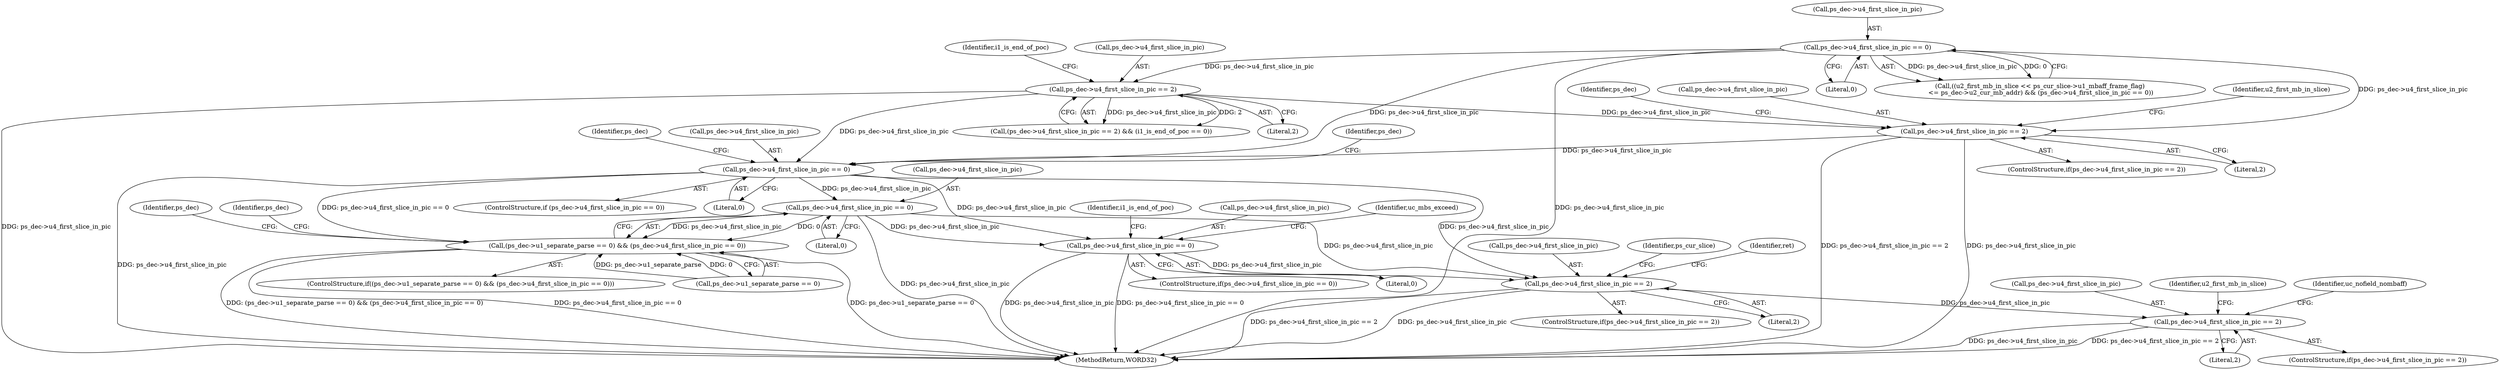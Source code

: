 digraph "0_Android_8b5fd8f24eba5dd19ab2f80ea11a9125aa882ae2@pointer" {
"1001163" [label="(Call,ps_dec->u4_first_slice_in_pic == 0)"];
"1001142" [label="(Call,ps_dec->u4_first_slice_in_pic == 0)"];
"1000761" [label="(Call,ps_dec->u4_first_slice_in_pic == 2)"];
"1000264" [label="(Call,ps_dec->u4_first_slice_in_pic == 0)"];
"1000891" [label="(Call,ps_dec->u4_first_slice_in_pic == 2)"];
"1001157" [label="(Call,(ps_dec->u1_separate_parse == 0) && (ps_dec->u4_first_slice_in_pic == 0))"];
"1001202" [label="(Call,ps_dec->u4_first_slice_in_pic == 0)"];
"1001365" [label="(Call,ps_dec->u4_first_slice_in_pic == 2)"];
"1001584" [label="(Call,ps_dec->u4_first_slice_in_pic == 2)"];
"1001201" [label="(ControlStructure,if(ps_dec->u4_first_slice_in_pic == 0))"];
"1002568" [label="(MethodReturn,WORD32)"];
"1001141" [label="(ControlStructure,if (ps_dec->u4_first_slice_in_pic == 0))"];
"1001212" [label="(Identifier,i1_is_end_of_poc)"];
"1000891" [label="(Call,ps_dec->u4_first_slice_in_pic == 2)"];
"1001585" [label="(Call,ps_dec->u4_first_slice_in_pic)"];
"1001206" [label="(Literal,0)"];
"1001142" [label="(Call,ps_dec->u4_first_slice_in_pic == 0)"];
"1001202" [label="(Call,ps_dec->u4_first_slice_in_pic == 0)"];
"1000767" [label="(Identifier,i1_is_end_of_poc)"];
"1001163" [label="(Call,ps_dec->u4_first_slice_in_pic == 0)"];
"1001160" [label="(Identifier,ps_dec)"];
"1001366" [label="(Call,ps_dec->u4_first_slice_in_pic)"];
"1000760" [label="(Call,(ps_dec->u4_first_slice_in_pic == 2) && (i1_is_end_of_poc == 0))"];
"1000761" [label="(Call,ps_dec->u4_first_slice_in_pic == 2)"];
"1000890" [label="(ControlStructure,if(ps_dec->u4_first_slice_in_pic == 2))"];
"1001167" [label="(Literal,0)"];
"1001365" [label="(Call,ps_dec->u4_first_slice_in_pic == 2)"];
"1001146" [label="(Literal,0)"];
"1001150" [label="(Identifier,ps_dec)"];
"1000970" [label="(Identifier,ps_dec)"];
"1001156" [label="(ControlStructure,if((ps_dec->u1_separate_parse == 0) && (ps_dec->u4_first_slice_in_pic == 0)))"];
"1001158" [label="(Call,ps_dec->u1_separate_parse == 0)"];
"1001436" [label="(Identifier,ps_cur_slice)"];
"1001372" [label="(Identifier,ret)"];
"1001203" [label="(Call,ps_dec->u4_first_slice_in_pic)"];
"1001208" [label="(Identifier,uc_mbs_exceed)"];
"1000264" [label="(Call,ps_dec->u4_first_slice_in_pic == 0)"];
"1000765" [label="(Literal,2)"];
"1000892" [label="(Call,ps_dec->u4_first_slice_in_pic)"];
"1001171" [label="(Identifier,ps_dec)"];
"1000895" [label="(Literal,2)"];
"1000265" [label="(Call,ps_dec->u4_first_slice_in_pic)"];
"1001364" [label="(ControlStructure,if(ps_dec->u4_first_slice_in_pic == 2))"];
"1001583" [label="(ControlStructure,if(ps_dec->u4_first_slice_in_pic == 2))"];
"1001175" [label="(Identifier,ps_dec)"];
"1001369" [label="(Literal,2)"];
"1001592" [label="(Identifier,u2_first_mb_in_slice)"];
"1001143" [label="(Call,ps_dec->u4_first_slice_in_pic)"];
"1000762" [label="(Call,ps_dec->u4_first_slice_in_pic)"];
"1000268" [label="(Literal,0)"];
"1001726" [label="(Identifier,uc_nofield_nombaff)"];
"1001588" [label="(Literal,2)"];
"1001157" [label="(Call,(ps_dec->u1_separate_parse == 0) && (ps_dec->u4_first_slice_in_pic == 0))"];
"1001584" [label="(Call,ps_dec->u4_first_slice_in_pic == 2)"];
"1000899" [label="(Identifier,u2_first_mb_in_slice)"];
"1001164" [label="(Call,ps_dec->u4_first_slice_in_pic)"];
"1000254" [label="(Call,((u2_first_mb_in_slice << ps_cur_slice->u1_mbaff_frame_flag)\n <= ps_dec->u2_cur_mb_addr) && (ps_dec->u4_first_slice_in_pic == 0))"];
"1001163" -> "1001157"  [label="AST: "];
"1001163" -> "1001167"  [label="CFG: "];
"1001164" -> "1001163"  [label="AST: "];
"1001167" -> "1001163"  [label="AST: "];
"1001157" -> "1001163"  [label="CFG: "];
"1001163" -> "1002568"  [label="DDG: ps_dec->u4_first_slice_in_pic"];
"1001163" -> "1001157"  [label="DDG: ps_dec->u4_first_slice_in_pic"];
"1001163" -> "1001157"  [label="DDG: 0"];
"1001142" -> "1001163"  [label="DDG: ps_dec->u4_first_slice_in_pic"];
"1001163" -> "1001202"  [label="DDG: ps_dec->u4_first_slice_in_pic"];
"1001163" -> "1001365"  [label="DDG: ps_dec->u4_first_slice_in_pic"];
"1001142" -> "1001141"  [label="AST: "];
"1001142" -> "1001146"  [label="CFG: "];
"1001143" -> "1001142"  [label="AST: "];
"1001146" -> "1001142"  [label="AST: "];
"1001150" -> "1001142"  [label="CFG: "];
"1001160" -> "1001142"  [label="CFG: "];
"1001142" -> "1002568"  [label="DDG: ps_dec->u4_first_slice_in_pic"];
"1000761" -> "1001142"  [label="DDG: ps_dec->u4_first_slice_in_pic"];
"1000891" -> "1001142"  [label="DDG: ps_dec->u4_first_slice_in_pic"];
"1000264" -> "1001142"  [label="DDG: ps_dec->u4_first_slice_in_pic"];
"1001142" -> "1001157"  [label="DDG: ps_dec->u4_first_slice_in_pic == 0"];
"1001142" -> "1001202"  [label="DDG: ps_dec->u4_first_slice_in_pic"];
"1001142" -> "1001365"  [label="DDG: ps_dec->u4_first_slice_in_pic"];
"1000761" -> "1000760"  [label="AST: "];
"1000761" -> "1000765"  [label="CFG: "];
"1000762" -> "1000761"  [label="AST: "];
"1000765" -> "1000761"  [label="AST: "];
"1000767" -> "1000761"  [label="CFG: "];
"1000760" -> "1000761"  [label="CFG: "];
"1000761" -> "1002568"  [label="DDG: ps_dec->u4_first_slice_in_pic"];
"1000761" -> "1000760"  [label="DDG: ps_dec->u4_first_slice_in_pic"];
"1000761" -> "1000760"  [label="DDG: 2"];
"1000264" -> "1000761"  [label="DDG: ps_dec->u4_first_slice_in_pic"];
"1000761" -> "1000891"  [label="DDG: ps_dec->u4_first_slice_in_pic"];
"1000264" -> "1000254"  [label="AST: "];
"1000264" -> "1000268"  [label="CFG: "];
"1000265" -> "1000264"  [label="AST: "];
"1000268" -> "1000264"  [label="AST: "];
"1000254" -> "1000264"  [label="CFG: "];
"1000264" -> "1002568"  [label="DDG: ps_dec->u4_first_slice_in_pic"];
"1000264" -> "1000254"  [label="DDG: ps_dec->u4_first_slice_in_pic"];
"1000264" -> "1000254"  [label="DDG: 0"];
"1000264" -> "1000891"  [label="DDG: ps_dec->u4_first_slice_in_pic"];
"1000891" -> "1000890"  [label="AST: "];
"1000891" -> "1000895"  [label="CFG: "];
"1000892" -> "1000891"  [label="AST: "];
"1000895" -> "1000891"  [label="AST: "];
"1000899" -> "1000891"  [label="CFG: "];
"1000970" -> "1000891"  [label="CFG: "];
"1000891" -> "1002568"  [label="DDG: ps_dec->u4_first_slice_in_pic == 2"];
"1000891" -> "1002568"  [label="DDG: ps_dec->u4_first_slice_in_pic"];
"1001157" -> "1001156"  [label="AST: "];
"1001157" -> "1001158"  [label="CFG: "];
"1001158" -> "1001157"  [label="AST: "];
"1001171" -> "1001157"  [label="CFG: "];
"1001175" -> "1001157"  [label="CFG: "];
"1001157" -> "1002568"  [label="DDG: ps_dec->u4_first_slice_in_pic == 0"];
"1001157" -> "1002568"  [label="DDG: ps_dec->u1_separate_parse == 0"];
"1001157" -> "1002568"  [label="DDG: (ps_dec->u1_separate_parse == 0) && (ps_dec->u4_first_slice_in_pic == 0)"];
"1001158" -> "1001157"  [label="DDG: ps_dec->u1_separate_parse"];
"1001158" -> "1001157"  [label="DDG: 0"];
"1001202" -> "1001201"  [label="AST: "];
"1001202" -> "1001206"  [label="CFG: "];
"1001203" -> "1001202"  [label="AST: "];
"1001206" -> "1001202"  [label="AST: "];
"1001208" -> "1001202"  [label="CFG: "];
"1001212" -> "1001202"  [label="CFG: "];
"1001202" -> "1002568"  [label="DDG: ps_dec->u4_first_slice_in_pic == 0"];
"1001202" -> "1002568"  [label="DDG: ps_dec->u4_first_slice_in_pic"];
"1001202" -> "1001365"  [label="DDG: ps_dec->u4_first_slice_in_pic"];
"1001365" -> "1001364"  [label="AST: "];
"1001365" -> "1001369"  [label="CFG: "];
"1001366" -> "1001365"  [label="AST: "];
"1001369" -> "1001365"  [label="AST: "];
"1001372" -> "1001365"  [label="CFG: "];
"1001436" -> "1001365"  [label="CFG: "];
"1001365" -> "1002568"  [label="DDG: ps_dec->u4_first_slice_in_pic"];
"1001365" -> "1002568"  [label="DDG: ps_dec->u4_first_slice_in_pic == 2"];
"1001365" -> "1001584"  [label="DDG: ps_dec->u4_first_slice_in_pic"];
"1001584" -> "1001583"  [label="AST: "];
"1001584" -> "1001588"  [label="CFG: "];
"1001585" -> "1001584"  [label="AST: "];
"1001588" -> "1001584"  [label="AST: "];
"1001592" -> "1001584"  [label="CFG: "];
"1001726" -> "1001584"  [label="CFG: "];
"1001584" -> "1002568"  [label="DDG: ps_dec->u4_first_slice_in_pic"];
"1001584" -> "1002568"  [label="DDG: ps_dec->u4_first_slice_in_pic == 2"];
}
